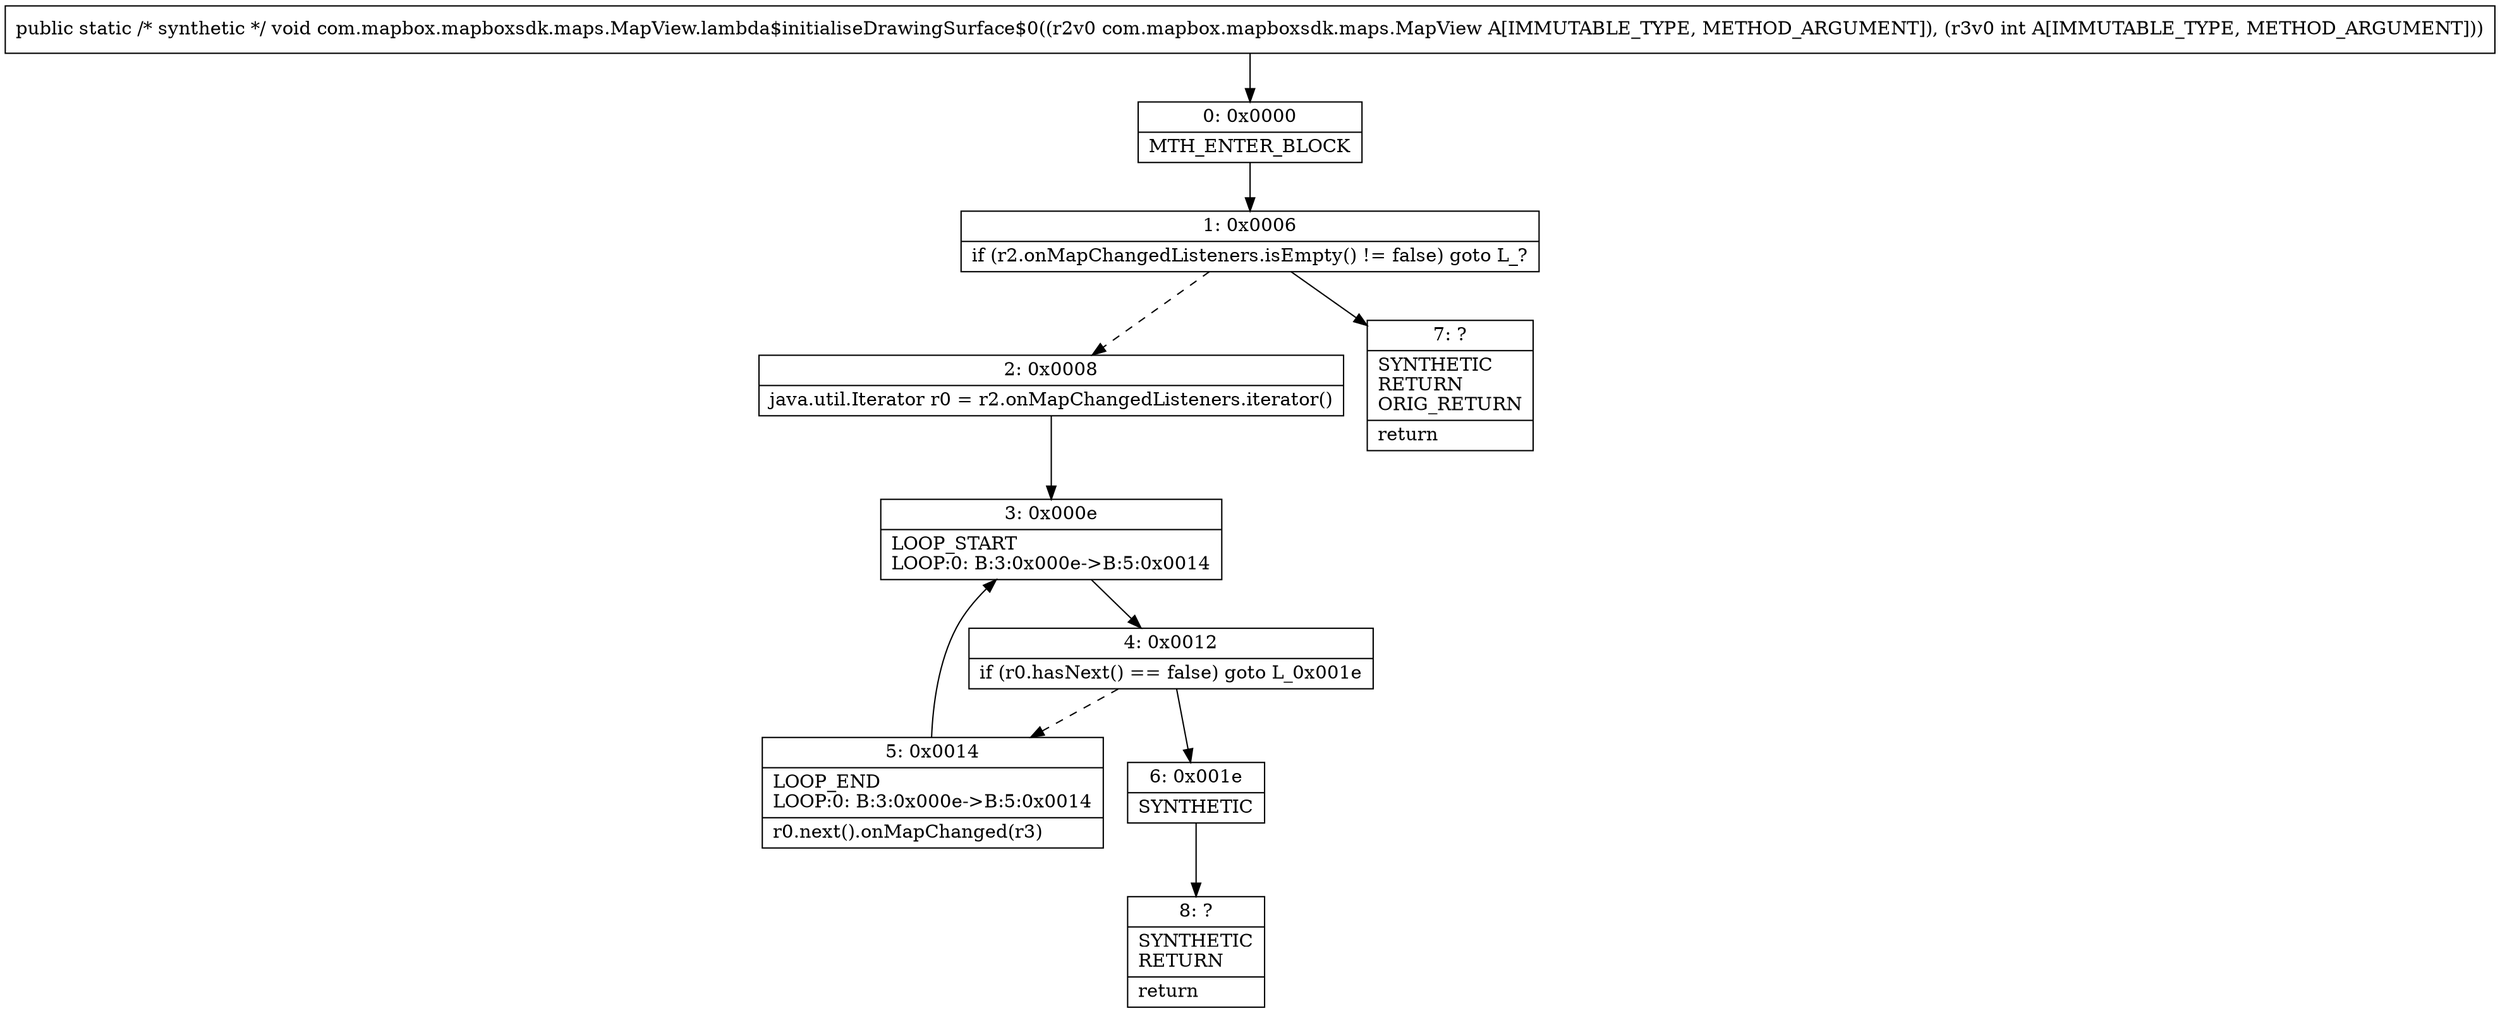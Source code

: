 digraph "CFG forcom.mapbox.mapboxsdk.maps.MapView.lambda$initialiseDrawingSurface$0(Lcom\/mapbox\/mapboxsdk\/maps\/MapView;I)V" {
Node_0 [shape=record,label="{0\:\ 0x0000|MTH_ENTER_BLOCK\l}"];
Node_1 [shape=record,label="{1\:\ 0x0006|if (r2.onMapChangedListeners.isEmpty() != false) goto L_?\l}"];
Node_2 [shape=record,label="{2\:\ 0x0008|java.util.Iterator r0 = r2.onMapChangedListeners.iterator()\l}"];
Node_3 [shape=record,label="{3\:\ 0x000e|LOOP_START\lLOOP:0: B:3:0x000e\-\>B:5:0x0014\l}"];
Node_4 [shape=record,label="{4\:\ 0x0012|if (r0.hasNext() == false) goto L_0x001e\l}"];
Node_5 [shape=record,label="{5\:\ 0x0014|LOOP_END\lLOOP:0: B:3:0x000e\-\>B:5:0x0014\l|r0.next().onMapChanged(r3)\l}"];
Node_6 [shape=record,label="{6\:\ 0x001e|SYNTHETIC\l}"];
Node_7 [shape=record,label="{7\:\ ?|SYNTHETIC\lRETURN\lORIG_RETURN\l|return\l}"];
Node_8 [shape=record,label="{8\:\ ?|SYNTHETIC\lRETURN\l|return\l}"];
MethodNode[shape=record,label="{public static \/* synthetic *\/ void com.mapbox.mapboxsdk.maps.MapView.lambda$initialiseDrawingSurface$0((r2v0 com.mapbox.mapboxsdk.maps.MapView A[IMMUTABLE_TYPE, METHOD_ARGUMENT]), (r3v0 int A[IMMUTABLE_TYPE, METHOD_ARGUMENT])) }"];
MethodNode -> Node_0;
Node_0 -> Node_1;
Node_1 -> Node_2[style=dashed];
Node_1 -> Node_7;
Node_2 -> Node_3;
Node_3 -> Node_4;
Node_4 -> Node_5[style=dashed];
Node_4 -> Node_6;
Node_5 -> Node_3;
Node_6 -> Node_8;
}

